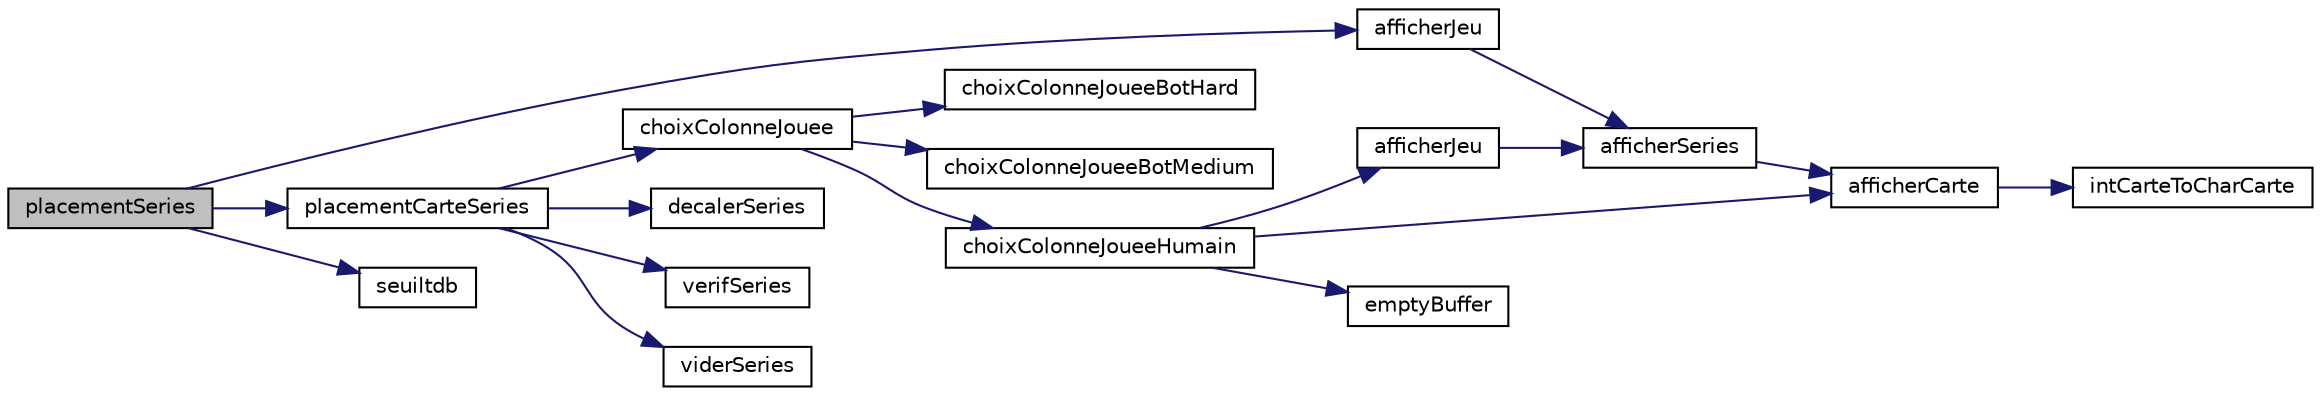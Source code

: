 digraph "placementSeries"
{
 // INTERACTIVE_SVG=YES
 // LATEX_PDF_SIZE
  edge [fontname="Helvetica",fontsize="10",labelfontname="Helvetica",labelfontsize="10"];
  node [fontname="Helvetica",fontsize="10",shape=record];
  rankdir="LR";
  Node1 [label="placementSeries",height=0.2,width=0.4,color="black", fillcolor="grey75", style="filled", fontcolor="black",tooltip=": La procédure récupère l'écart supérieu le plus petit et si la carte jouée est inférieure aux séries"];
  Node1 -> Node2 [color="midnightblue",fontsize="10",style="solid",fontname="Helvetica"];
  Node2 [label="afficherJeu",height=0.2,width=0.4,color="black", fillcolor="white", style="filled",URL="$nathan_8h.html#ad8ae09f714faa41165f30307ae3c7cae",tooltip=": Permet d'afficher tout le Jeu"];
  Node2 -> Node3 [color="midnightblue",fontsize="10",style="solid",fontname="Helvetica"];
  Node3 [label="afficherSeries",height=0.2,width=0.4,color="black", fillcolor="white", style="filled",URL="$nathan_8c.html#aa664cede938545e897f49e9b1a9f06e3",tooltip=" "];
  Node3 -> Node4 [color="midnightblue",fontsize="10",style="solid",fontname="Helvetica"];
  Node4 [label="afficherCarte",height=0.2,width=0.4,color="black", fillcolor="white", style="filled",URL="$adrien_8h.html#a8e1b9e2fe2861f615655db0297bae676",tooltip=": demande à l'utilisateur le niveau des bots"];
  Node4 -> Node5 [color="midnightblue",fontsize="10",style="solid",fontname="Helvetica"];
  Node5 [label="intCarteToCharCarte",height=0.2,width=0.4,color="black", fillcolor="white", style="filled",URL="$etienne_8h.html#aaafffa208510d93f7593d9420bad974e",tooltip=": Permet de renvoyer un char \"  1 \" ou \" 10\" selon le int envoyé"];
  Node1 -> Node6 [color="midnightblue",fontsize="10",style="solid",fontname="Helvetica"];
  Node6 [label="placementCarteSeries",height=0.2,width=0.4,color="black", fillcolor="white", style="filled",URL="$paul_8c.html#affe4632aaedf3a884546d531c9b8af50",tooltip=": Permet de placer la carte selon les séries"];
  Node6 -> Node7 [color="midnightblue",fontsize="10",style="solid",fontname="Helvetica"];
  Node7 [label="choixColonneJouee",height=0.2,width=0.4,color="black", fillcolor="white", style="filled",URL="$paul_8c.html#a0399f7d61a0eb8a0375456b9e0c84e08",tooltip=": Permet de choisir la colonne selon le type du joueur (humain/bot)"];
  Node7 -> Node8 [color="midnightblue",fontsize="10",style="solid",fontname="Helvetica"];
  Node8 [label="choixColonneJoueeBotHard",height=0.2,width=0.4,color="black", fillcolor="white", style="filled",URL="$paul_8c.html#a1a974eb68657a382e0565490bea2a46d",tooltip=": Permet de choisir la colonne pour le Bot de difficulté hard"];
  Node7 -> Node9 [color="midnightblue",fontsize="10",style="solid",fontname="Helvetica"];
  Node9 [label="choixColonneJoueeBotMedium",height=0.2,width=0.4,color="black", fillcolor="white", style="filled",URL="$paul_8c.html#a0f57123835673ad1492d4057a1f49840",tooltip=": Permet de choisir la colonne pour le Bot de difficulté Medium"];
  Node7 -> Node10 [color="midnightblue",fontsize="10",style="solid",fontname="Helvetica"];
  Node10 [label="choixColonneJoueeHumain",height=0.2,width=0.4,color="black", fillcolor="white", style="filled",URL="$paul_8c.html#adbe454c3f60f9360493e35fdcc1b4400",tooltip=": Permet de choisir la colonne de l'humain"];
  Node10 -> Node4 [color="midnightblue",fontsize="10",style="solid",fontname="Helvetica"];
  Node10 -> Node11 [color="midnightblue",fontsize="10",style="solid",fontname="Helvetica"];
  Node11 [label="afficherJeu",height=0.2,width=0.4,color="black", fillcolor="white", style="filled",URL="$paul_8c.html#a73d69aef91087fb2218cbc0745aae535",tooltip=": Permet d'afficher tout le Jeu"];
  Node11 -> Node3 [color="midnightblue",fontsize="10",style="solid",fontname="Helvetica"];
  Node10 -> Node12 [color="midnightblue",fontsize="10",style="solid",fontname="Helvetica"];
  Node12 [label="emptyBuffer",height=0.2,width=0.4,color="black", fillcolor="white", style="filled",URL="$etienne_8c.html#ae1793ab69ec199b96bae50c64468377b",tooltip=": vide le buffer après une saisie"];
  Node6 -> Node13 [color="midnightblue",fontsize="10",style="solid",fontname="Helvetica"];
  Node13 [label="decalerSeries",height=0.2,width=0.4,color="black", fillcolor="white", style="filled",URL="$paul_8c.html#ac293ca501d9cdd17882fa24a2d411404",tooltip=": Permet de placer une carte en haut d'une colonne tout en décalant les autres cartes vers le bas"];
  Node6 -> Node14 [color="midnightblue",fontsize="10",style="solid",fontname="Helvetica"];
  Node14 [label="verifSeries",height=0.2,width=0.4,color="black", fillcolor="white", style="filled",URL="$paul_8c.html#a4a6b4d3ce1e14ebfa0660ba1d6d19a54",tooltip=": Permet de savoir si la colonne est pleine ou non"];
  Node6 -> Node15 [color="midnightblue",fontsize="10",style="solid",fontname="Helvetica"];
  Node15 [label="viderSeries",height=0.2,width=0.4,color="black", fillcolor="white", style="filled",URL="$paul_8c.html#ad55a95a47f655e0a60109f5c14229761",tooltip=": Vide la colonne de la série où le Joueur vient placer sa carte inférieur ou 6è carte supérieur et p..."];
  Node1 -> Node16 [color="midnightblue",fontsize="10",style="solid",fontname="Helvetica"];
  Node16 [label="seuiltdb",height=0.2,width=0.4,color="black", fillcolor="white", style="filled",URL="$adrien_8c.html#a87853adfb363f41b3087b82cd731ba76",tooltip=" "];
}
